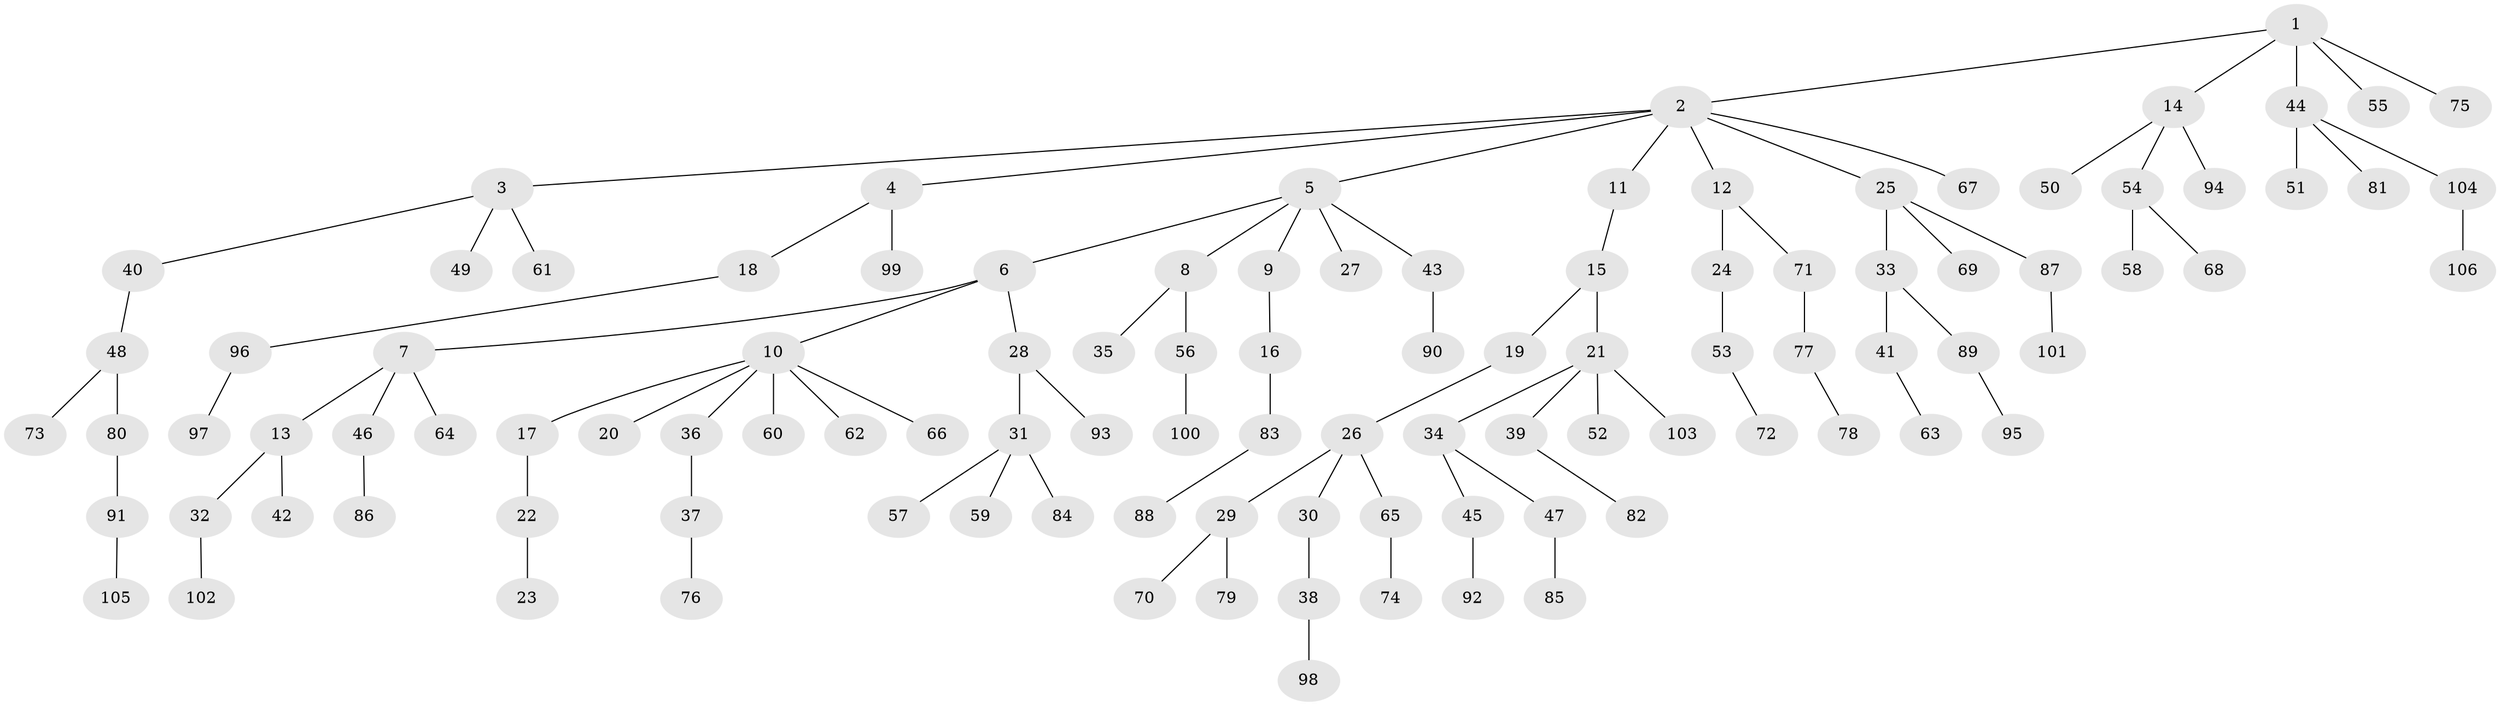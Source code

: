 // coarse degree distribution, {4: 0.013888888888888888, 10: 0.013888888888888888, 2: 0.19444444444444445, 6: 0.027777777777777776, 9: 0.013888888888888888, 3: 0.125, 5: 0.027777777777777776, 1: 0.5833333333333334}
// Generated by graph-tools (version 1.1) at 2025/52/02/27/25 19:52:10]
// undirected, 106 vertices, 105 edges
graph export_dot {
graph [start="1"]
  node [color=gray90,style=filled];
  1;
  2;
  3;
  4;
  5;
  6;
  7;
  8;
  9;
  10;
  11;
  12;
  13;
  14;
  15;
  16;
  17;
  18;
  19;
  20;
  21;
  22;
  23;
  24;
  25;
  26;
  27;
  28;
  29;
  30;
  31;
  32;
  33;
  34;
  35;
  36;
  37;
  38;
  39;
  40;
  41;
  42;
  43;
  44;
  45;
  46;
  47;
  48;
  49;
  50;
  51;
  52;
  53;
  54;
  55;
  56;
  57;
  58;
  59;
  60;
  61;
  62;
  63;
  64;
  65;
  66;
  67;
  68;
  69;
  70;
  71;
  72;
  73;
  74;
  75;
  76;
  77;
  78;
  79;
  80;
  81;
  82;
  83;
  84;
  85;
  86;
  87;
  88;
  89;
  90;
  91;
  92;
  93;
  94;
  95;
  96;
  97;
  98;
  99;
  100;
  101;
  102;
  103;
  104;
  105;
  106;
  1 -- 2;
  1 -- 14;
  1 -- 44;
  1 -- 55;
  1 -- 75;
  2 -- 3;
  2 -- 4;
  2 -- 5;
  2 -- 11;
  2 -- 12;
  2 -- 25;
  2 -- 67;
  3 -- 40;
  3 -- 49;
  3 -- 61;
  4 -- 18;
  4 -- 99;
  5 -- 6;
  5 -- 8;
  5 -- 9;
  5 -- 27;
  5 -- 43;
  6 -- 7;
  6 -- 10;
  6 -- 28;
  7 -- 13;
  7 -- 46;
  7 -- 64;
  8 -- 35;
  8 -- 56;
  9 -- 16;
  10 -- 17;
  10 -- 20;
  10 -- 36;
  10 -- 60;
  10 -- 62;
  10 -- 66;
  11 -- 15;
  12 -- 24;
  12 -- 71;
  13 -- 32;
  13 -- 42;
  14 -- 50;
  14 -- 54;
  14 -- 94;
  15 -- 19;
  15 -- 21;
  16 -- 83;
  17 -- 22;
  18 -- 96;
  19 -- 26;
  21 -- 34;
  21 -- 39;
  21 -- 52;
  21 -- 103;
  22 -- 23;
  24 -- 53;
  25 -- 33;
  25 -- 69;
  25 -- 87;
  26 -- 29;
  26 -- 30;
  26 -- 65;
  28 -- 31;
  28 -- 93;
  29 -- 70;
  29 -- 79;
  30 -- 38;
  31 -- 57;
  31 -- 59;
  31 -- 84;
  32 -- 102;
  33 -- 41;
  33 -- 89;
  34 -- 45;
  34 -- 47;
  36 -- 37;
  37 -- 76;
  38 -- 98;
  39 -- 82;
  40 -- 48;
  41 -- 63;
  43 -- 90;
  44 -- 51;
  44 -- 81;
  44 -- 104;
  45 -- 92;
  46 -- 86;
  47 -- 85;
  48 -- 73;
  48 -- 80;
  53 -- 72;
  54 -- 58;
  54 -- 68;
  56 -- 100;
  65 -- 74;
  71 -- 77;
  77 -- 78;
  80 -- 91;
  83 -- 88;
  87 -- 101;
  89 -- 95;
  91 -- 105;
  96 -- 97;
  104 -- 106;
}
